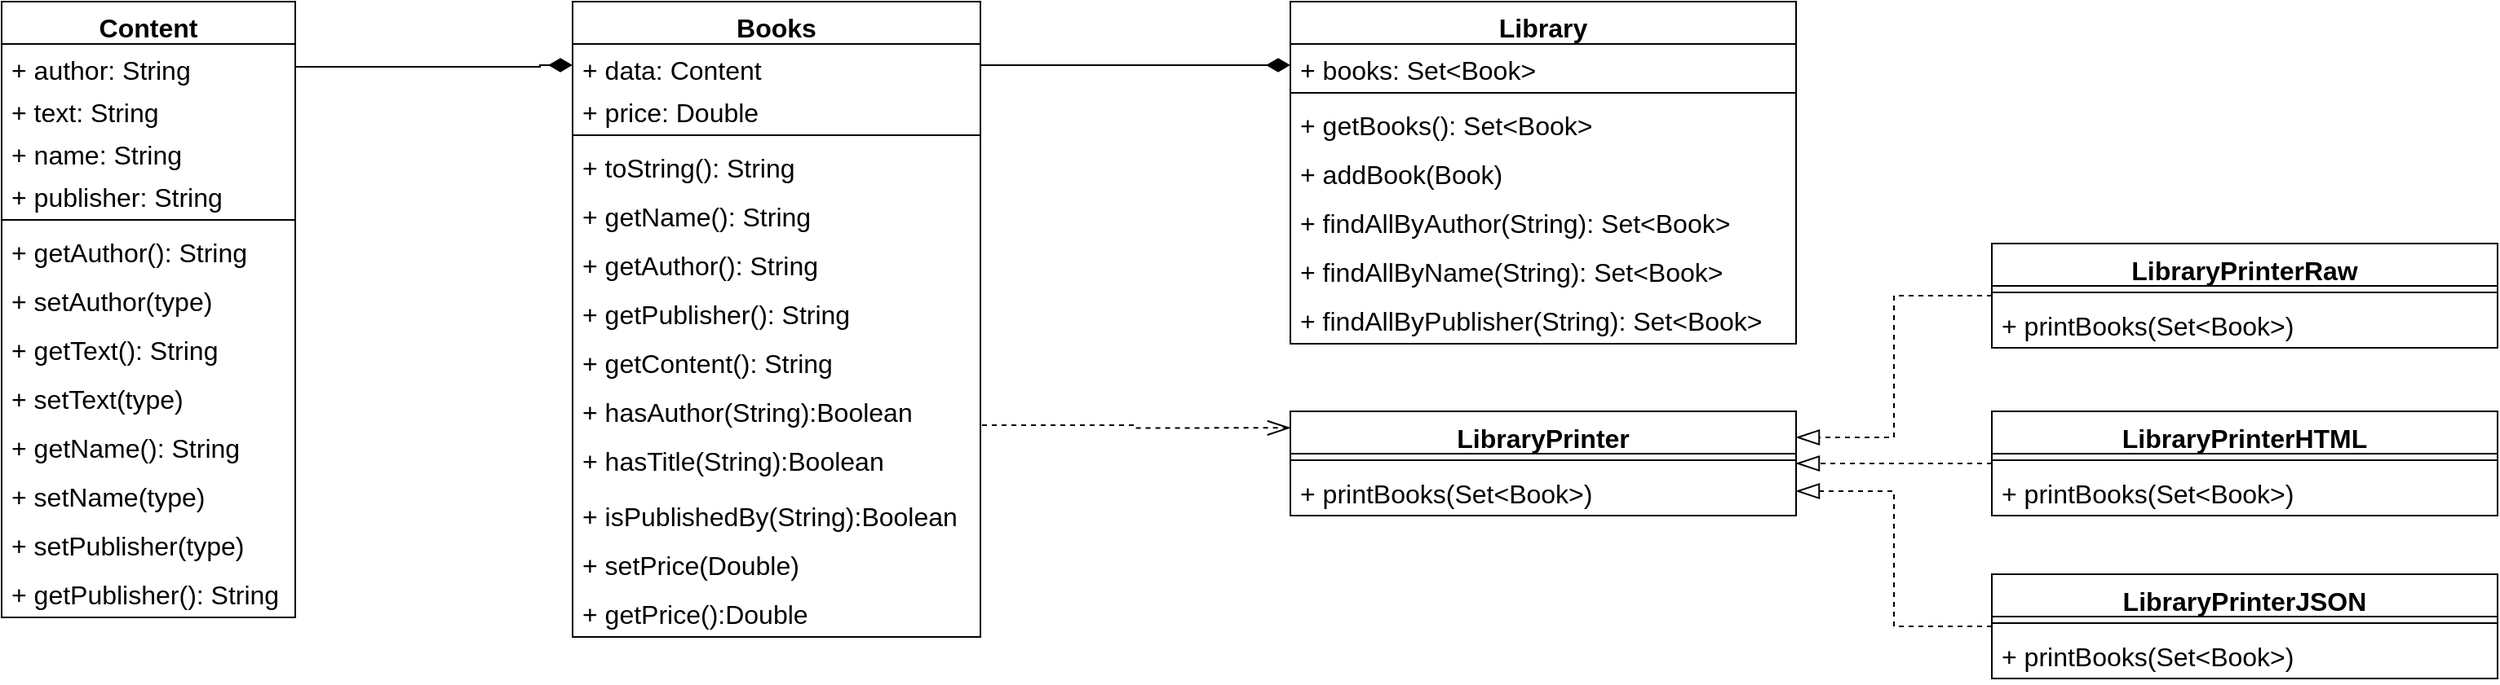<mxfile version="21.0.6" type="google"><diagram id="C5RBs43oDa-KdzZeNtuy" name="Page-1"><mxGraphModel grid="1" page="1" gridSize="10" guides="1" tooltips="1" connect="1" arrows="1" fold="1" pageScale="1" pageWidth="827" pageHeight="1169" math="0" shadow="0"><root><mxCell id="WIyWlLk6GJQsqaUBKTNV-0"/><mxCell id="WIyWlLk6GJQsqaUBKTNV-1" parent="WIyWlLk6GJQsqaUBKTNV-0"/><mxCell id="4gO2FwnuSl7gFsUgTPAH-0" value="Content" style="swimlane;fontStyle=1;align=center;verticalAlign=top;childLayout=stackLayout;horizontal=1;startSize=26;horizontalStack=0;resizeParent=1;resizeParentMax=0;resizeLast=0;collapsible=1;marginBottom=0;whiteSpace=wrap;html=1;fontSize=16;" vertex="1" parent="WIyWlLk6GJQsqaUBKTNV-1"><mxGeometry x="80" y="200" width="180" height="378" as="geometry"/></mxCell><mxCell id="4gO2FwnuSl7gFsUgTPAH-12" value="+ author: String" style="text;strokeColor=none;fillColor=none;align=left;verticalAlign=top;spacingLeft=4;spacingRight=4;overflow=hidden;rotatable=0;points=[[0,0.5],[1,0.5]];portConstraint=eastwest;whiteSpace=wrap;html=1;fontSize=16;" vertex="1" parent="4gO2FwnuSl7gFsUgTPAH-0"><mxGeometry y="26" width="180" height="26" as="geometry"/></mxCell><mxCell id="4gO2FwnuSl7gFsUgTPAH-1" value="+ text: String" style="text;strokeColor=none;fillColor=none;align=left;verticalAlign=top;spacingLeft=4;spacingRight=4;overflow=hidden;rotatable=0;points=[[0,0.5],[1,0.5]];portConstraint=eastwest;whiteSpace=wrap;html=1;fontSize=16;" vertex="1" parent="4gO2FwnuSl7gFsUgTPAH-0"><mxGeometry y="52" width="180" height="26" as="geometry"/></mxCell><mxCell id="4gO2FwnuSl7gFsUgTPAH-14" value="+ name: String" style="text;strokeColor=none;fillColor=none;align=left;verticalAlign=top;spacingLeft=4;spacingRight=4;overflow=hidden;rotatable=0;points=[[0,0.5],[1,0.5]];portConstraint=eastwest;whiteSpace=wrap;html=1;fontSize=16;" vertex="1" parent="4gO2FwnuSl7gFsUgTPAH-0"><mxGeometry y="78" width="180" height="26" as="geometry"/></mxCell><mxCell id="4gO2FwnuSl7gFsUgTPAH-15" value="+ publisher: String" style="text;strokeColor=none;fillColor=none;align=left;verticalAlign=top;spacingLeft=4;spacingRight=4;overflow=hidden;rotatable=0;points=[[0,0.5],[1,0.5]];portConstraint=eastwest;whiteSpace=wrap;html=1;fontSize=16;" vertex="1" parent="4gO2FwnuSl7gFsUgTPAH-0"><mxGeometry y="104" width="180" height="26" as="geometry"/></mxCell><mxCell id="4gO2FwnuSl7gFsUgTPAH-2" value="" style="line;strokeWidth=1;fillColor=none;align=left;verticalAlign=middle;spacingTop=-1;spacingLeft=3;spacingRight=3;rotatable=0;labelPosition=right;points=[];portConstraint=eastwest;strokeColor=inherit;fontSize=16;" vertex="1" parent="4gO2FwnuSl7gFsUgTPAH-0"><mxGeometry y="130" width="180" height="8" as="geometry"/></mxCell><mxCell id="4gO2FwnuSl7gFsUgTPAH-3" value="+ getAuthor(): String" style="text;strokeColor=none;fillColor=none;align=left;verticalAlign=top;spacingLeft=4;spacingRight=4;overflow=hidden;rotatable=0;points=[[0,0.5],[1,0.5]];portConstraint=eastwest;whiteSpace=wrap;html=1;fontSize=16;" vertex="1" parent="4gO2FwnuSl7gFsUgTPAH-0"><mxGeometry y="138" width="180" height="30" as="geometry"/></mxCell><mxCell id="4gO2FwnuSl7gFsUgTPAH-17" value="+ setAuthor(type)" style="text;strokeColor=none;fillColor=none;align=left;verticalAlign=top;spacingLeft=4;spacingRight=4;overflow=hidden;rotatable=0;points=[[0,0.5],[1,0.5]];portConstraint=eastwest;whiteSpace=wrap;html=1;fontSize=16;" vertex="1" parent="4gO2FwnuSl7gFsUgTPAH-0"><mxGeometry y="168" width="180" height="30" as="geometry"/></mxCell><mxCell id="4gO2FwnuSl7gFsUgTPAH-21" value="+ getText(): String" style="text;strokeColor=none;fillColor=none;align=left;verticalAlign=top;spacingLeft=4;spacingRight=4;overflow=hidden;rotatable=0;points=[[0,0.5],[1,0.5]];portConstraint=eastwest;whiteSpace=wrap;html=1;fontSize=16;" vertex="1" parent="4gO2FwnuSl7gFsUgTPAH-0"><mxGeometry y="198" width="180" height="30" as="geometry"/></mxCell><mxCell id="4gO2FwnuSl7gFsUgTPAH-20" value="+ setText(type)" style="text;strokeColor=none;fillColor=none;align=left;verticalAlign=top;spacingLeft=4;spacingRight=4;overflow=hidden;rotatable=0;points=[[0,0.5],[1,0.5]];portConstraint=eastwest;whiteSpace=wrap;html=1;fontSize=16;" vertex="1" parent="4gO2FwnuSl7gFsUgTPAH-0"><mxGeometry y="228" width="180" height="30" as="geometry"/></mxCell><mxCell id="4gO2FwnuSl7gFsUgTPAH-23" value="+ getName(): String" style="text;strokeColor=none;fillColor=none;align=left;verticalAlign=top;spacingLeft=4;spacingRight=4;overflow=hidden;rotatable=0;points=[[0,0.5],[1,0.5]];portConstraint=eastwest;whiteSpace=wrap;html=1;fontSize=16;" vertex="1" parent="4gO2FwnuSl7gFsUgTPAH-0"><mxGeometry y="258" width="180" height="30" as="geometry"/></mxCell><mxCell id="4gO2FwnuSl7gFsUgTPAH-22" value="+ setName(type)" style="text;strokeColor=none;fillColor=none;align=left;verticalAlign=top;spacingLeft=4;spacingRight=4;overflow=hidden;rotatable=0;points=[[0,0.5],[1,0.5]];portConstraint=eastwest;whiteSpace=wrap;html=1;fontSize=16;" vertex="1" parent="4gO2FwnuSl7gFsUgTPAH-0"><mxGeometry y="288" width="180" height="30" as="geometry"/></mxCell><mxCell id="4gO2FwnuSl7gFsUgTPAH-24" value="+ setPublisher(type)" style="text;strokeColor=none;fillColor=none;align=left;verticalAlign=top;spacingLeft=4;spacingRight=4;overflow=hidden;rotatable=0;points=[[0,0.5],[1,0.5]];portConstraint=eastwest;whiteSpace=wrap;html=1;fontSize=16;" vertex="1" parent="4gO2FwnuSl7gFsUgTPAH-0"><mxGeometry y="318" width="180" height="30" as="geometry"/></mxCell><mxCell id="4gO2FwnuSl7gFsUgTPAH-25" value="+ getPublisher(): String" style="text;strokeColor=none;fillColor=none;align=left;verticalAlign=top;spacingLeft=4;spacingRight=4;overflow=hidden;rotatable=0;points=[[0,0.5],[1,0.5]];portConstraint=eastwest;whiteSpace=wrap;html=1;fontSize=16;" vertex="1" parent="4gO2FwnuSl7gFsUgTPAH-0"><mxGeometry y="348" width="180" height="30" as="geometry"/></mxCell><mxCell id="4gO2FwnuSl7gFsUgTPAH-26" value="Books" style="swimlane;fontStyle=1;align=center;verticalAlign=top;childLayout=stackLayout;horizontal=1;startSize=26;horizontalStack=0;resizeParent=1;resizeParentMax=0;resizeLast=0;collapsible=1;marginBottom=0;whiteSpace=wrap;html=1;fontSize=16;" vertex="1" parent="WIyWlLk6GJQsqaUBKTNV-1"><mxGeometry x="430" y="200" width="250" height="390" as="geometry"/></mxCell><mxCell id="4gO2FwnuSl7gFsUgTPAH-30" value="+ data: Content" style="text;strokeColor=none;fillColor=none;align=left;verticalAlign=top;spacingLeft=4;spacingRight=4;overflow=hidden;rotatable=0;points=[[0,0.5],[1,0.5]];portConstraint=eastwest;whiteSpace=wrap;html=1;fontSize=16;" vertex="1" parent="4gO2FwnuSl7gFsUgTPAH-26"><mxGeometry y="26" width="250" height="26" as="geometry"/></mxCell><mxCell id="4gO2FwnuSl7gFsUgTPAH-94" value="+ price: Double" style="text;strokeColor=none;fillColor=none;align=left;verticalAlign=top;spacingLeft=4;spacingRight=4;overflow=hidden;rotatable=0;points=[[0,0.5],[1,0.5]];portConstraint=eastwest;whiteSpace=wrap;html=1;fontSize=16;" vertex="1" parent="4gO2FwnuSl7gFsUgTPAH-26"><mxGeometry y="52" width="250" height="26" as="geometry"/></mxCell><mxCell id="4gO2FwnuSl7gFsUgTPAH-31" value="" style="line;strokeWidth=1;fillColor=none;align=left;verticalAlign=middle;spacingTop=-1;spacingLeft=3;spacingRight=3;rotatable=0;labelPosition=right;points=[];portConstraint=eastwest;strokeColor=inherit;fontSize=16;" vertex="1" parent="4gO2FwnuSl7gFsUgTPAH-26"><mxGeometry y="78" width="250" height="8" as="geometry"/></mxCell><mxCell id="4gO2FwnuSl7gFsUgTPAH-40" value="+ toString(): String" style="text;strokeColor=none;fillColor=none;align=left;verticalAlign=top;spacingLeft=4;spacingRight=4;overflow=hidden;rotatable=0;points=[[0,0.5],[1,0.5]];portConstraint=eastwest;whiteSpace=wrap;html=1;fontSize=16;" vertex="1" parent="4gO2FwnuSl7gFsUgTPAH-26"><mxGeometry y="86" width="250" height="30" as="geometry"/></mxCell><mxCell id="4gO2FwnuSl7gFsUgTPAH-36" value="+ getName(): String" style="text;strokeColor=none;fillColor=none;align=left;verticalAlign=top;spacingLeft=4;spacingRight=4;overflow=hidden;rotatable=0;points=[[0,0.5],[1,0.5]];portConstraint=eastwest;whiteSpace=wrap;html=1;fontSize=16;" vertex="1" parent="4gO2FwnuSl7gFsUgTPAH-26"><mxGeometry y="116" width="250" height="30" as="geometry"/></mxCell><mxCell id="4gO2FwnuSl7gFsUgTPAH-32" value="+ getAuthor(): String" style="text;strokeColor=none;fillColor=none;align=left;verticalAlign=top;spacingLeft=4;spacingRight=4;overflow=hidden;rotatable=0;points=[[0,0.5],[1,0.5]];portConstraint=eastwest;whiteSpace=wrap;html=1;fontSize=16;" vertex="1" parent="4gO2FwnuSl7gFsUgTPAH-26"><mxGeometry y="146" width="250" height="30" as="geometry"/></mxCell><mxCell id="4gO2FwnuSl7gFsUgTPAH-39" value="+ getPublisher(): String" style="text;strokeColor=none;fillColor=none;align=left;verticalAlign=top;spacingLeft=4;spacingRight=4;overflow=hidden;rotatable=0;points=[[0,0.5],[1,0.5]];portConstraint=eastwest;whiteSpace=wrap;html=1;fontSize=16;" vertex="1" parent="4gO2FwnuSl7gFsUgTPAH-26"><mxGeometry y="176" width="250" height="30" as="geometry"/></mxCell><mxCell id="4gO2FwnuSl7gFsUgTPAH-34" value="+ getContent(): String" style="text;strokeColor=none;fillColor=none;align=left;verticalAlign=top;spacingLeft=4;spacingRight=4;overflow=hidden;rotatable=0;points=[[0,0.5],[1,0.5]];portConstraint=eastwest;whiteSpace=wrap;html=1;fontSize=16;" vertex="1" parent="4gO2FwnuSl7gFsUgTPAH-26"><mxGeometry y="206" width="250" height="30" as="geometry"/></mxCell><mxCell id="4gO2FwnuSl7gFsUgTPAH-41" value="+ hasAuthor(String):Boolean&lt;br&gt;" style="text;strokeColor=none;fillColor=none;align=left;verticalAlign=top;spacingLeft=4;spacingRight=4;overflow=hidden;rotatable=0;points=[[0,0.5],[1,0.5]];portConstraint=eastwest;whiteSpace=wrap;html=1;fontSize=16;" vertex="1" parent="4gO2FwnuSl7gFsUgTPAH-26"><mxGeometry y="236" width="250" height="30" as="geometry"/></mxCell><mxCell id="4gO2FwnuSl7gFsUgTPAH-45" value="+ hasTitle(String):Boolean" style="text;strokeColor=none;fillColor=none;align=left;verticalAlign=top;spacingLeft=4;spacingRight=4;overflow=hidden;rotatable=0;points=[[0,0.5],[1,0.5]];portConstraint=eastwest;whiteSpace=wrap;html=1;fontSize=16;" vertex="1" parent="4gO2FwnuSl7gFsUgTPAH-26"><mxGeometry y="266" width="250" height="34" as="geometry"/></mxCell><mxCell id="4gO2FwnuSl7gFsUgTPAH-46" value="+ isPublishedBy(String):Boolean" style="text;strokeColor=none;fillColor=none;align=left;verticalAlign=top;spacingLeft=4;spacingRight=4;overflow=hidden;rotatable=0;points=[[0,0.5],[1,0.5]];portConstraint=eastwest;whiteSpace=wrap;html=1;fontSize=16;" vertex="1" parent="4gO2FwnuSl7gFsUgTPAH-26"><mxGeometry y="300" width="250" height="30" as="geometry"/></mxCell><mxCell id="4gO2FwnuSl7gFsUgTPAH-95" value="+ setPrice(Double)" style="text;strokeColor=none;fillColor=none;align=left;verticalAlign=top;spacingLeft=4;spacingRight=4;overflow=hidden;rotatable=0;points=[[0,0.5],[1,0.5]];portConstraint=eastwest;whiteSpace=wrap;html=1;fontSize=16;" vertex="1" parent="4gO2FwnuSl7gFsUgTPAH-26"><mxGeometry y="330" width="250" height="30" as="geometry"/></mxCell><mxCell id="4gO2FwnuSl7gFsUgTPAH-96" value="+ getPrice():Double" style="text;strokeColor=none;fillColor=none;align=left;verticalAlign=top;spacingLeft=4;spacingRight=4;overflow=hidden;rotatable=0;points=[[0,0.5],[1,0.5]];portConstraint=eastwest;whiteSpace=wrap;html=1;fontSize=16;" vertex="1" parent="4gO2FwnuSl7gFsUgTPAH-26"><mxGeometry y="360" width="250" height="30" as="geometry"/></mxCell><mxCell id="4gO2FwnuSl7gFsUgTPAH-47" value="Library" style="swimlane;fontStyle=1;align=center;verticalAlign=top;childLayout=stackLayout;horizontal=1;startSize=26;horizontalStack=0;resizeParent=1;resizeParentMax=0;resizeLast=0;collapsible=1;marginBottom=0;whiteSpace=wrap;html=1;fontSize=16;" vertex="1" parent="WIyWlLk6GJQsqaUBKTNV-1"><mxGeometry x="870" y="200" width="310" height="210" as="geometry"/></mxCell><mxCell id="4gO2FwnuSl7gFsUgTPAH-48" value="+ books: Set&amp;lt;Book&amp;gt;" style="text;strokeColor=none;fillColor=none;align=left;verticalAlign=top;spacingLeft=4;spacingRight=4;overflow=hidden;rotatable=0;points=[[0,0.5],[1,0.5]];portConstraint=eastwest;whiteSpace=wrap;html=1;fontSize=16;" vertex="1" parent="4gO2FwnuSl7gFsUgTPAH-47"><mxGeometry y="26" width="310" height="26" as="geometry"/></mxCell><mxCell id="4gO2FwnuSl7gFsUgTPAH-49" value="" style="line;strokeWidth=1;fillColor=none;align=left;verticalAlign=middle;spacingTop=-1;spacingLeft=3;spacingRight=3;rotatable=0;labelPosition=right;points=[];portConstraint=eastwest;strokeColor=inherit;fontSize=16;" vertex="1" parent="4gO2FwnuSl7gFsUgTPAH-47"><mxGeometry y="52" width="310" height="8" as="geometry"/></mxCell><mxCell id="4gO2FwnuSl7gFsUgTPAH-50" value="+ getBooks(): Set&amp;lt;Book&amp;gt;" style="text;strokeColor=none;fillColor=none;align=left;verticalAlign=top;spacingLeft=4;spacingRight=4;overflow=hidden;rotatable=0;points=[[0,0.5],[1,0.5]];portConstraint=eastwest;whiteSpace=wrap;html=1;fontSize=16;" vertex="1" parent="4gO2FwnuSl7gFsUgTPAH-47"><mxGeometry y="60" width="310" height="30" as="geometry"/></mxCell><mxCell id="4gO2FwnuSl7gFsUgTPAH-51" value="+ addBook(Book)" style="text;strokeColor=none;fillColor=none;align=left;verticalAlign=top;spacingLeft=4;spacingRight=4;overflow=hidden;rotatable=0;points=[[0,0.5],[1,0.5]];portConstraint=eastwest;whiteSpace=wrap;html=1;fontSize=16;" vertex="1" parent="4gO2FwnuSl7gFsUgTPAH-47"><mxGeometry y="90" width="310" height="30" as="geometry"/></mxCell><mxCell id="4gO2FwnuSl7gFsUgTPAH-52" value="+ findAllByAuthor(String): Set&amp;lt;Book&amp;gt;" style="text;strokeColor=none;fillColor=none;align=left;verticalAlign=top;spacingLeft=4;spacingRight=4;overflow=hidden;rotatable=0;points=[[0,0.5],[1,0.5]];portConstraint=eastwest;whiteSpace=wrap;html=1;fontSize=16;" vertex="1" parent="4gO2FwnuSl7gFsUgTPAH-47"><mxGeometry y="120" width="310" height="30" as="geometry"/></mxCell><mxCell id="4gO2FwnuSl7gFsUgTPAH-58" value="+ findAllByName(String): Set&amp;lt;Book&amp;gt;" style="text;strokeColor=none;fillColor=none;align=left;verticalAlign=top;spacingLeft=4;spacingRight=4;overflow=hidden;rotatable=0;points=[[0,0.5],[1,0.5]];portConstraint=eastwest;whiteSpace=wrap;html=1;fontSize=16;" vertex="1" parent="4gO2FwnuSl7gFsUgTPAH-47"><mxGeometry y="150" width="310" height="30" as="geometry"/></mxCell><mxCell id="4gO2FwnuSl7gFsUgTPAH-59" value="+ findAllByPublisher(String): Set&amp;lt;Book&amp;gt;" style="text;strokeColor=none;fillColor=none;align=left;verticalAlign=top;spacingLeft=4;spacingRight=4;overflow=hidden;rotatable=0;points=[[0,0.5],[1,0.5]];portConstraint=eastwest;whiteSpace=wrap;html=1;fontSize=16;" vertex="1" parent="4gO2FwnuSl7gFsUgTPAH-47"><mxGeometry y="180" width="310" height="30" as="geometry"/></mxCell><mxCell id="4gO2FwnuSl7gFsUgTPAH-60" value="LibraryPrinter" style="swimlane;fontStyle=1;align=center;verticalAlign=top;childLayout=stackLayout;horizontal=1;startSize=26;horizontalStack=0;resizeParent=1;resizeParentMax=0;resizeLast=0;collapsible=1;marginBottom=0;whiteSpace=wrap;html=1;fontSize=16;" vertex="1" parent="WIyWlLk6GJQsqaUBKTNV-1"><mxGeometry x="870" y="451.5" width="310" height="64" as="geometry"/></mxCell><mxCell id="4gO2FwnuSl7gFsUgTPAH-62" value="" style="line;strokeWidth=1;fillColor=none;align=left;verticalAlign=middle;spacingTop=-1;spacingLeft=3;spacingRight=3;rotatable=0;labelPosition=right;points=[];portConstraint=eastwest;strokeColor=inherit;fontSize=16;" vertex="1" parent="4gO2FwnuSl7gFsUgTPAH-60"><mxGeometry y="26" width="310" height="8" as="geometry"/></mxCell><mxCell id="4gO2FwnuSl7gFsUgTPAH-67" value="+ printBooks(Set&amp;lt;Book&amp;gt;)" style="text;strokeColor=none;fillColor=none;align=left;verticalAlign=top;spacingLeft=4;spacingRight=4;overflow=hidden;rotatable=0;points=[[0,0.5],[1,0.5]];portConstraint=eastwest;whiteSpace=wrap;html=1;fontSize=16;" vertex="1" parent="4gO2FwnuSl7gFsUgTPAH-60"><mxGeometry y="34" width="310" height="30" as="geometry"/></mxCell><mxCell id="4gO2FwnuSl7gFsUgTPAH-87" style="edgeStyle=orthogonalEdgeStyle;rounded=0;orthogonalLoop=1;jettySize=auto;html=1;entryX=1;entryY=0.25;entryDx=0;entryDy=0;endArrow=blockThin;endFill=0;endSize=12;dashed=1;" edge="1" parent="WIyWlLk6GJQsqaUBKTNV-1" source="4gO2FwnuSl7gFsUgTPAH-68" target="4gO2FwnuSl7gFsUgTPAH-60"><mxGeometry relative="1" as="geometry"><Array as="points"><mxPoint x="1240" y="381"/><mxPoint x="1240" y="468"/></Array></mxGeometry></mxCell><mxCell id="4gO2FwnuSl7gFsUgTPAH-68" value="LibraryPrinterRaw" style="swimlane;fontStyle=1;align=center;verticalAlign=top;childLayout=stackLayout;horizontal=1;startSize=26;horizontalStack=0;resizeParent=1;resizeParentMax=0;resizeLast=0;collapsible=1;marginBottom=0;whiteSpace=wrap;html=1;fontSize=16;" vertex="1" parent="WIyWlLk6GJQsqaUBKTNV-1"><mxGeometry x="1300" y="348.5" width="310" height="64" as="geometry"/></mxCell><mxCell id="4gO2FwnuSl7gFsUgTPAH-69" value="" style="line;strokeWidth=1;fillColor=none;align=left;verticalAlign=middle;spacingTop=-1;spacingLeft=3;spacingRight=3;rotatable=0;labelPosition=right;points=[];portConstraint=eastwest;strokeColor=inherit;fontSize=16;" vertex="1" parent="4gO2FwnuSl7gFsUgTPAH-68"><mxGeometry y="26" width="310" height="8" as="geometry"/></mxCell><mxCell id="4gO2FwnuSl7gFsUgTPAH-70" value="+ printBooks(Set&amp;lt;Book&amp;gt;)" style="text;strokeColor=none;fillColor=none;align=left;verticalAlign=top;spacingLeft=4;spacingRight=4;overflow=hidden;rotatable=0;points=[[0,0.5],[1,0.5]];portConstraint=eastwest;whiteSpace=wrap;html=1;fontSize=16;" vertex="1" parent="4gO2FwnuSl7gFsUgTPAH-68"><mxGeometry y="34" width="310" height="30" as="geometry"/></mxCell><mxCell id="4gO2FwnuSl7gFsUgTPAH-90" style="edgeStyle=orthogonalEdgeStyle;rounded=0;orthogonalLoop=1;jettySize=auto;html=1;entryX=1;entryY=0.5;entryDx=0;entryDy=0;endArrow=blockThin;endFill=0;endSize=12;dashed=1;" edge="1" parent="WIyWlLk6GJQsqaUBKTNV-1" source="4gO2FwnuSl7gFsUgTPAH-71" target="4gO2FwnuSl7gFsUgTPAH-67"><mxGeometry relative="1" as="geometry"><mxPoint x="1240" y="500" as="targetPoint"/><Array as="points"><mxPoint x="1240" y="583"/><mxPoint x="1240" y="501"/></Array></mxGeometry></mxCell><mxCell id="4gO2FwnuSl7gFsUgTPAH-71" value="LibraryPrinterJSON" style="swimlane;fontStyle=1;align=center;verticalAlign=top;childLayout=stackLayout;horizontal=1;startSize=26;horizontalStack=0;resizeParent=1;resizeParentMax=0;resizeLast=0;collapsible=1;marginBottom=0;whiteSpace=wrap;html=1;fontSize=16;" vertex="1" parent="WIyWlLk6GJQsqaUBKTNV-1"><mxGeometry x="1300" y="551.5" width="310" height="64" as="geometry"/></mxCell><mxCell id="4gO2FwnuSl7gFsUgTPAH-72" value="" style="line;strokeWidth=1;fillColor=none;align=left;verticalAlign=middle;spacingTop=-1;spacingLeft=3;spacingRight=3;rotatable=0;labelPosition=right;points=[];portConstraint=eastwest;strokeColor=inherit;fontSize=16;" vertex="1" parent="4gO2FwnuSl7gFsUgTPAH-71"><mxGeometry y="26" width="310" height="8" as="geometry"/></mxCell><mxCell id="4gO2FwnuSl7gFsUgTPAH-73" value="+ printBooks(Set&amp;lt;Book&amp;gt;)" style="text;strokeColor=none;fillColor=none;align=left;verticalAlign=top;spacingLeft=4;spacingRight=4;overflow=hidden;rotatable=0;points=[[0,0.5],[1,0.5]];portConstraint=eastwest;whiteSpace=wrap;html=1;fontSize=16;" vertex="1" parent="4gO2FwnuSl7gFsUgTPAH-71"><mxGeometry y="34" width="310" height="30" as="geometry"/></mxCell><mxCell id="4gO2FwnuSl7gFsUgTPAH-89" style="edgeStyle=orthogonalEdgeStyle;rounded=0;orthogonalLoop=1;jettySize=auto;html=1;entryX=1;entryY=0.5;entryDx=0;entryDy=0;endArrow=blockThin;endFill=0;endSize=12;dashed=1;" edge="1" parent="WIyWlLk6GJQsqaUBKTNV-1" source="4gO2FwnuSl7gFsUgTPAH-74" target="4gO2FwnuSl7gFsUgTPAH-60"><mxGeometry relative="1" as="geometry"/></mxCell><mxCell id="4gO2FwnuSl7gFsUgTPAH-74" value="LibraryPrinterHTML" style="swimlane;fontStyle=1;align=center;verticalAlign=top;childLayout=stackLayout;horizontal=1;startSize=26;horizontalStack=0;resizeParent=1;resizeParentMax=0;resizeLast=0;collapsible=1;marginBottom=0;whiteSpace=wrap;html=1;fontSize=16;" vertex="1" parent="WIyWlLk6GJQsqaUBKTNV-1"><mxGeometry x="1300" y="451.5" width="310" height="64" as="geometry"/></mxCell><mxCell id="4gO2FwnuSl7gFsUgTPAH-75" value="" style="line;strokeWidth=1;fillColor=none;align=left;verticalAlign=middle;spacingTop=-1;spacingLeft=3;spacingRight=3;rotatable=0;labelPosition=right;points=[];portConstraint=eastwest;strokeColor=inherit;fontSize=16;" vertex="1" parent="4gO2FwnuSl7gFsUgTPAH-74"><mxGeometry y="26" width="310" height="8" as="geometry"/></mxCell><mxCell id="4gO2FwnuSl7gFsUgTPAH-76" value="+ printBooks(Set&amp;lt;Book&amp;gt;)" style="text;strokeColor=none;fillColor=none;align=left;verticalAlign=top;spacingLeft=4;spacingRight=4;overflow=hidden;rotatable=0;points=[[0,0.5],[1,0.5]];portConstraint=eastwest;whiteSpace=wrap;html=1;fontSize=16;" vertex="1" parent="4gO2FwnuSl7gFsUgTPAH-74"><mxGeometry y="34" width="310" height="30" as="geometry"/></mxCell><mxCell id="4gO2FwnuSl7gFsUgTPAH-77" style="edgeStyle=orthogonalEdgeStyle;rounded=0;orthogonalLoop=1;jettySize=auto;html=1;endArrow=diamondThin;endFill=1;endSize=12;entryX=0;entryY=0.5;entryDx=0;entryDy=0;" edge="1" parent="WIyWlLk6GJQsqaUBKTNV-1" source="4gO2FwnuSl7gFsUgTPAH-12" target="4gO2FwnuSl7gFsUgTPAH-30"><mxGeometry relative="1" as="geometry"><mxPoint x="400" y="240" as="targetPoint"/><Array as="points"><mxPoint x="410" y="240"/></Array></mxGeometry></mxCell><mxCell id="4gO2FwnuSl7gFsUgTPAH-83" style="edgeStyle=orthogonalEdgeStyle;rounded=0;orthogonalLoop=1;jettySize=auto;html=1;exitX=1;exitY=0.5;exitDx=0;exitDy=0;entryX=0;entryY=0.5;entryDx=0;entryDy=0;endArrow=diamondThin;endFill=1;endSize=12;" edge="1" parent="WIyWlLk6GJQsqaUBKTNV-1" source="4gO2FwnuSl7gFsUgTPAH-30" target="4gO2FwnuSl7gFsUgTPAH-48"><mxGeometry relative="1" as="geometry"/></mxCell><mxCell id="4gO2FwnuSl7gFsUgTPAH-92" style="edgeStyle=orthogonalEdgeStyle;rounded=0;orthogonalLoop=1;jettySize=auto;html=1;exitX=1;exitY=0.5;exitDx=0;exitDy=0;entryX=0;entryY=0.159;entryDx=0;entryDy=0;entryPerimeter=0;endArrow=openThin;endFill=0;dashed=1;endSize=12;" edge="1" parent="WIyWlLk6GJQsqaUBKTNV-1" source="4gO2FwnuSl7gFsUgTPAH-45" target="4gO2FwnuSl7gFsUgTPAH-60"><mxGeometry relative="1" as="geometry"><Array as="points"><mxPoint x="680" y="460"/><mxPoint x="775" y="460"/><mxPoint x="775" y="462"/></Array></mxGeometry></mxCell></root></mxGraphModel></diagram></mxfile>